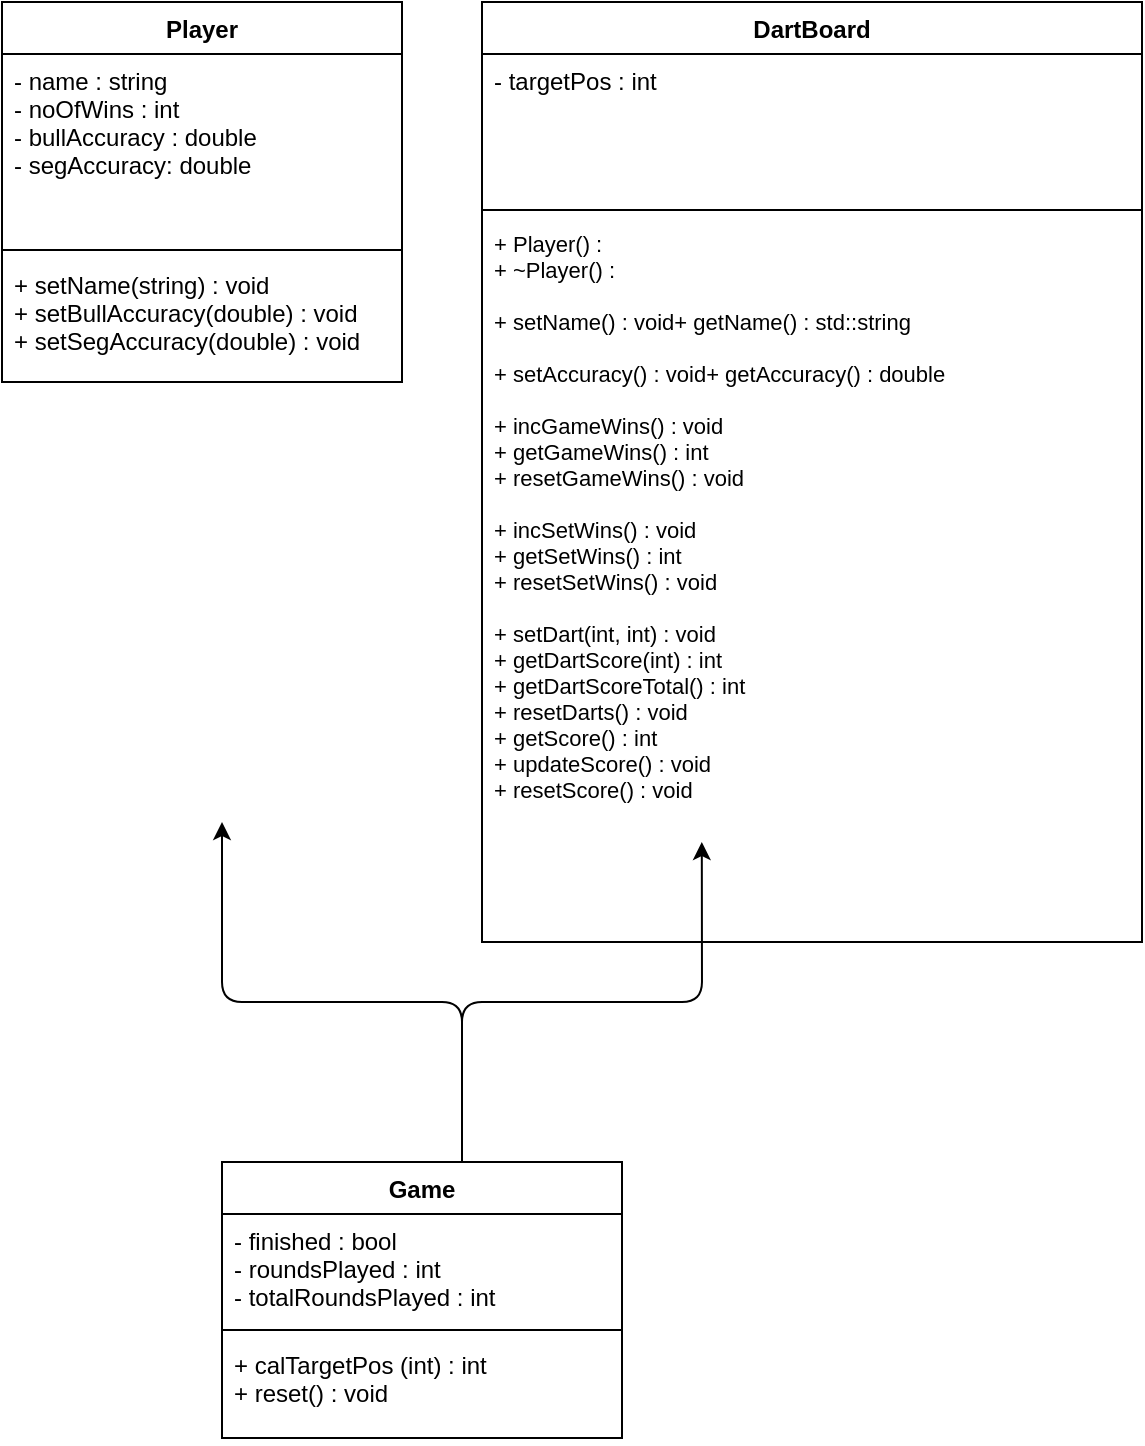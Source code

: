 <mxfile version="13.0.6" type="github">
  <diagram id="KvIgnxkLXuehH7X5kyKA" name="Page-1">
    <mxGraphModel dx="539" dy="779" grid="1" gridSize="10" guides="1" tooltips="1" connect="1" arrows="1" fold="1" page="1" pageScale="1" pageWidth="1169" pageHeight="826" math="0" shadow="0">
      <root>
        <mxCell id="0" />
        <mxCell id="1" parent="0" />
        <mxCell id="xvUeXTyLHobFcFk8aWzV-1" value="Player" style="swimlane;fontStyle=1;align=center;verticalAlign=top;childLayout=stackLayout;horizontal=1;startSize=26;horizontalStack=0;resizeParent=1;resizeParentMax=0;resizeLast=0;collapsible=1;marginBottom=0;" parent="1" vertex="1">
          <mxGeometry x="40" y="80" width="200" height="190" as="geometry" />
        </mxCell>
        <mxCell id="xvUeXTyLHobFcFk8aWzV-2" value="- name : string&#xa;- noOfWins : int&#xa;- bullAccuracy : double&#xa;- segAccuracy: double&#xa;&#xa;&#xa;&#xa;" style="text;strokeColor=none;fillColor=none;align=left;verticalAlign=top;spacingLeft=4;spacingRight=4;overflow=hidden;rotatable=0;points=[[0,0.5],[1,0.5]];portConstraint=eastwest;" parent="xvUeXTyLHobFcFk8aWzV-1" vertex="1">
          <mxGeometry y="26" width="200" height="94" as="geometry" />
        </mxCell>
        <mxCell id="xvUeXTyLHobFcFk8aWzV-3" value="" style="line;strokeWidth=1;fillColor=none;align=left;verticalAlign=middle;spacingTop=-1;spacingLeft=3;spacingRight=3;rotatable=0;labelPosition=right;points=[];portConstraint=eastwest;" parent="xvUeXTyLHobFcFk8aWzV-1" vertex="1">
          <mxGeometry y="120" width="200" height="8" as="geometry" />
        </mxCell>
        <mxCell id="xvUeXTyLHobFcFk8aWzV-4" value="+ setName(string) : void&#xa;+ setBullAccuracy(double) : void&#xa;+ setSegAccuracy(double) : void&#xa;" style="text;strokeColor=none;fillColor=none;align=left;verticalAlign=top;spacingLeft=4;spacingRight=4;overflow=hidden;rotatable=0;points=[[0,0.5],[1,0.5]];portConstraint=eastwest;" parent="xvUeXTyLHobFcFk8aWzV-1" vertex="1">
          <mxGeometry y="128" width="200" height="62" as="geometry" />
        </mxCell>
        <mxCell id="xvUeXTyLHobFcFk8aWzV-9" value="DartBoard" style="swimlane;fontStyle=1;align=center;verticalAlign=top;childLayout=stackLayout;horizontal=1;startSize=26;horizontalStack=0;resizeParent=1;resizeParentMax=0;resizeLast=0;collapsible=1;marginBottom=0;" parent="1" vertex="1">
          <mxGeometry x="280" y="80" width="330" height="470" as="geometry" />
        </mxCell>
        <mxCell id="xvUeXTyLHobFcFk8aWzV-10" value="- targetPos : int&#xa;&#xa;&#xa;&#xa;&#xa;&#xa;&#xa;&#xa;&#xa;" style="text;strokeColor=none;fillColor=none;align=left;verticalAlign=top;spacingLeft=4;spacingRight=4;overflow=hidden;rotatable=0;points=[[0,0.5],[1,0.5]];portConstraint=eastwest;" parent="xvUeXTyLHobFcFk8aWzV-9" vertex="1">
          <mxGeometry y="26" width="330" height="74" as="geometry" />
        </mxCell>
        <mxCell id="xvUeXTyLHobFcFk8aWzV-11" value="" style="line;strokeWidth=1;fillColor=none;align=left;verticalAlign=middle;spacingTop=-1;spacingLeft=3;spacingRight=3;rotatable=0;labelPosition=right;points=[];portConstraint=eastwest;" parent="xvUeXTyLHobFcFk8aWzV-9" vertex="1">
          <mxGeometry y="100" width="330" height="8" as="geometry" />
        </mxCell>
        <mxCell id="xvUeXTyLHobFcFk8aWzV-12" value="+ Player() : &#xa;+ ~Player() :&#xa;&#xa;+ setName() : void+ getName() : std::string&#xa;&#xa;+ setAccuracy() : void+ getAccuracy() : double&#xa;&#xa;+ incGameWins() : void&#xa;+ getGameWins() : int&#xa;+ resetGameWins() : void&#xa;&#xa;+ incSetWins() : void&#xa;+ getSetWins() : int&#xa;+ resetSetWins() : void&#xa;&#xa;+ setDart(int, int) : void&#xa;+ getDartScore(int) : int&#xa;+ getDartScoreTotal() : int &#xa;+ resetDarts() : void&#xa;+ getScore() : int &#xa;+ updateScore() : void &#xa;+ resetScore() : void &#xa;&#xa;" style="text;strokeColor=none;fillColor=none;align=left;verticalAlign=top;spacingLeft=4;spacingRight=4;overflow=hidden;rotatable=0;points=[[0,0.5],[1,0.5]];portConstraint=eastwest;fontSize=11;" parent="xvUeXTyLHobFcFk8aWzV-9" vertex="1">
          <mxGeometry y="108" width="330" height="362" as="geometry" />
        </mxCell>
        <mxCell id="xvUeXTyLHobFcFk8aWzV-13" value="" style="endArrow=classic;html=1;entryX=0.545;entryY=1;entryDx=0;entryDy=0;entryPerimeter=0;exitX=0.6;exitY=0;exitDx=0;exitDy=0;exitPerimeter=0;" parent="1" source="xvUeXTyLHobFcFk8aWzV-5" edge="1">
          <mxGeometry width="50" height="50" relative="1" as="geometry">
            <mxPoint x="270" y="620" as="sourcePoint" />
            <mxPoint x="389.9" y="500" as="targetPoint" />
            <Array as="points">
              <mxPoint x="270" y="580" />
              <mxPoint x="390" y="580" />
            </Array>
          </mxGeometry>
        </mxCell>
        <mxCell id="xvUeXTyLHobFcFk8aWzV-14" value="" style="endArrow=classic;html=1;" parent="1" edge="1">
          <mxGeometry width="50" height="50" relative="1" as="geometry">
            <mxPoint x="270" y="660" as="sourcePoint" />
            <mxPoint x="150" y="490" as="targetPoint" />
            <Array as="points">
              <mxPoint x="270" y="580" />
              <mxPoint x="150" y="580" />
            </Array>
          </mxGeometry>
        </mxCell>
        <mxCell id="xvUeXTyLHobFcFk8aWzV-5" value="Game" style="swimlane;fontStyle=1;align=center;verticalAlign=top;childLayout=stackLayout;horizontal=1;startSize=26;horizontalStack=0;resizeParent=1;resizeParentMax=0;resizeLast=0;collapsible=1;marginBottom=0;" parent="1" vertex="1">
          <mxGeometry x="150" y="660" width="200" height="138" as="geometry" />
        </mxCell>
        <mxCell id="xvUeXTyLHobFcFk8aWzV-6" value="- finished : bool&#xa;- roundsPlayed : int&#xa;- totalRoundsPlayed : int&#xa;&#xa;" style="text;strokeColor=none;fillColor=none;align=left;verticalAlign=top;spacingLeft=4;spacingRight=4;overflow=hidden;rotatable=0;points=[[0,0.5],[1,0.5]];portConstraint=eastwest;" parent="xvUeXTyLHobFcFk8aWzV-5" vertex="1">
          <mxGeometry y="26" width="200" height="54" as="geometry" />
        </mxCell>
        <mxCell id="xvUeXTyLHobFcFk8aWzV-7" value="" style="line;strokeWidth=1;fillColor=none;align=left;verticalAlign=middle;spacingTop=-1;spacingLeft=3;spacingRight=3;rotatable=0;labelPosition=right;points=[];portConstraint=eastwest;" parent="xvUeXTyLHobFcFk8aWzV-5" vertex="1">
          <mxGeometry y="80" width="200" height="8" as="geometry" />
        </mxCell>
        <mxCell id="xvUeXTyLHobFcFk8aWzV-8" value="+ calTargetPos (int) : int&#xa;+ reset() : void&#xa;" style="text;strokeColor=none;fillColor=none;align=left;verticalAlign=top;spacingLeft=4;spacingRight=4;overflow=hidden;rotatable=0;points=[[0,0.5],[1,0.5]];portConstraint=eastwest;" parent="xvUeXTyLHobFcFk8aWzV-5" vertex="1">
          <mxGeometry y="88" width="200" height="50" as="geometry" />
        </mxCell>
      </root>
    </mxGraphModel>
  </diagram>
</mxfile>
